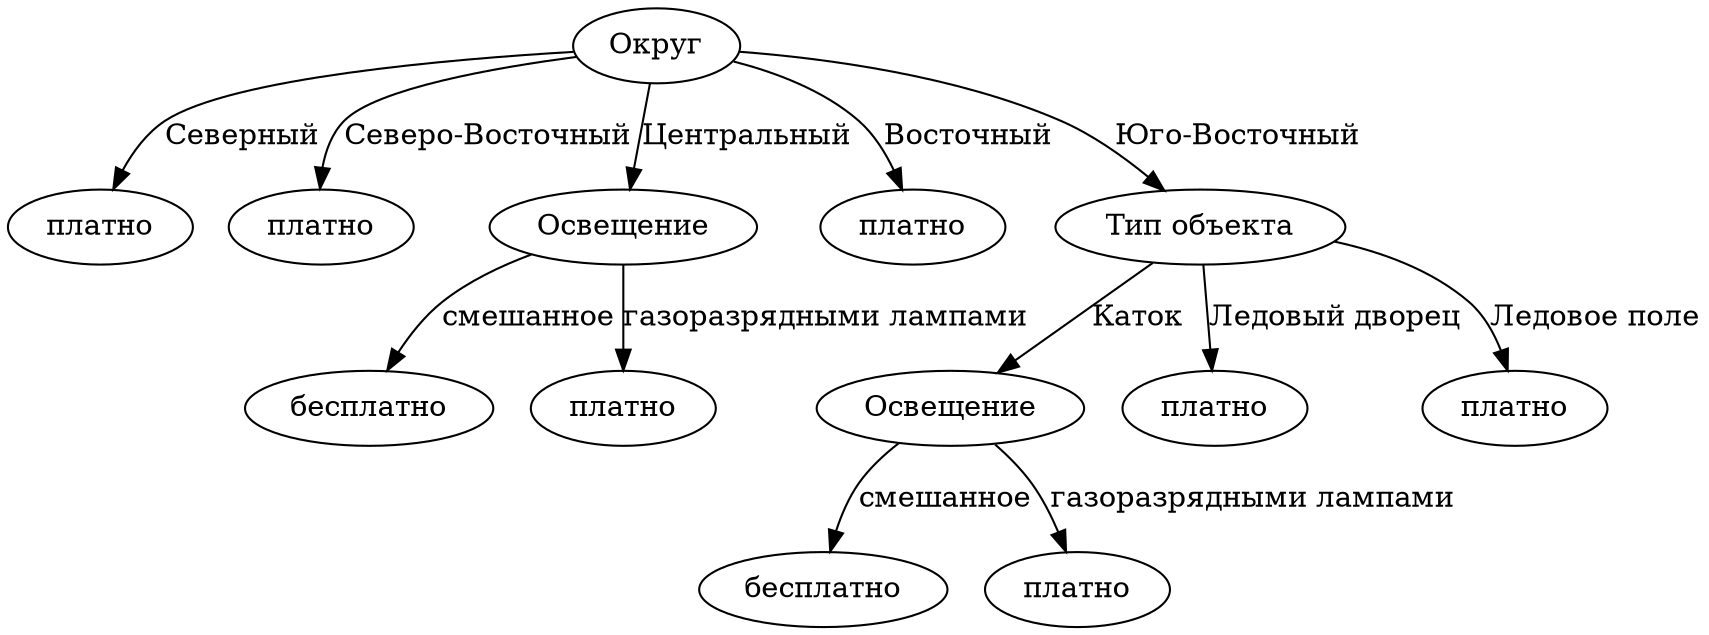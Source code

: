 // Decision Tree
digraph {
	"be7a51f3-13a1-4ba4-9093-9652c6158719" [label="Округ"]
	"aad957fd-2b21-4848-94af-8ec3a49ba7ff" [label="платно"]
		"be7a51f3-13a1-4ba4-9093-9652c6158719" -> "aad957fd-2b21-4848-94af-8ec3a49ba7ff" [label="Северный"]
	"98d9f46e-8d06-47b5-9ece-0a32635c9686" [label="платно"]
		"be7a51f3-13a1-4ba4-9093-9652c6158719" -> "98d9f46e-8d06-47b5-9ece-0a32635c9686" [label="Северо-Восточный"]
	"788f06a4-9bb0-4c6f-a26c-bd6506d8f9cb" [label="Освещение"]
		"be7a51f3-13a1-4ba4-9093-9652c6158719" -> "788f06a4-9bb0-4c6f-a26c-bd6506d8f9cb" [label="Центральный"]
	"996e8dd3-210e-4bc7-8ab5-9cc8c3eec922" [label="бесплатно"]
		"788f06a4-9bb0-4c6f-a26c-bd6506d8f9cb" -> "996e8dd3-210e-4bc7-8ab5-9cc8c3eec922" [label="смешанное"]
	"019e6e10-17d5-4125-8899-1d955156986e" [label="платно"]
		"788f06a4-9bb0-4c6f-a26c-bd6506d8f9cb" -> "019e6e10-17d5-4125-8899-1d955156986e" [label="газоразрядными лампами"]
	"94a45b97-51f0-4ef0-ac76-069813d8620e" [label="платно"]
		"be7a51f3-13a1-4ba4-9093-9652c6158719" -> "94a45b97-51f0-4ef0-ac76-069813d8620e" [label="Восточный"]
	"30edb542-de44-4bb6-ae6c-9b652d23a470" [label="Тип объекта"]
		"be7a51f3-13a1-4ba4-9093-9652c6158719" -> "30edb542-de44-4bb6-ae6c-9b652d23a470" [label="Юго-Восточный"]
	"746eb397-3dd8-4536-b09d-42a620664945" [label="Освещение"]
		"30edb542-de44-4bb6-ae6c-9b652d23a470" -> "746eb397-3dd8-4536-b09d-42a620664945" [label="Каток"]
	"40be8639-197c-46c4-bac8-cc651054fb76" [label="бесплатно"]
		"746eb397-3dd8-4536-b09d-42a620664945" -> "40be8639-197c-46c4-bac8-cc651054fb76" [label="смешанное"]
	"af062061-da8f-45cb-b6d8-64a7b3c60b90" [label="платно"]
		"746eb397-3dd8-4536-b09d-42a620664945" -> "af062061-da8f-45cb-b6d8-64a7b3c60b90" [label="газоразрядными лампами"]
	"7b359a95-ba50-47fe-94ce-7be75066c8e4" [label="платно"]
		"30edb542-de44-4bb6-ae6c-9b652d23a470" -> "7b359a95-ba50-47fe-94ce-7be75066c8e4" [label="Ледовый дворец"]
	"be25a470-f55c-4e05-b069-38b0866ab943" [label="платно"]
		"30edb542-de44-4bb6-ae6c-9b652d23a470" -> "be25a470-f55c-4e05-b069-38b0866ab943" [label="Ледовое поле"]
}